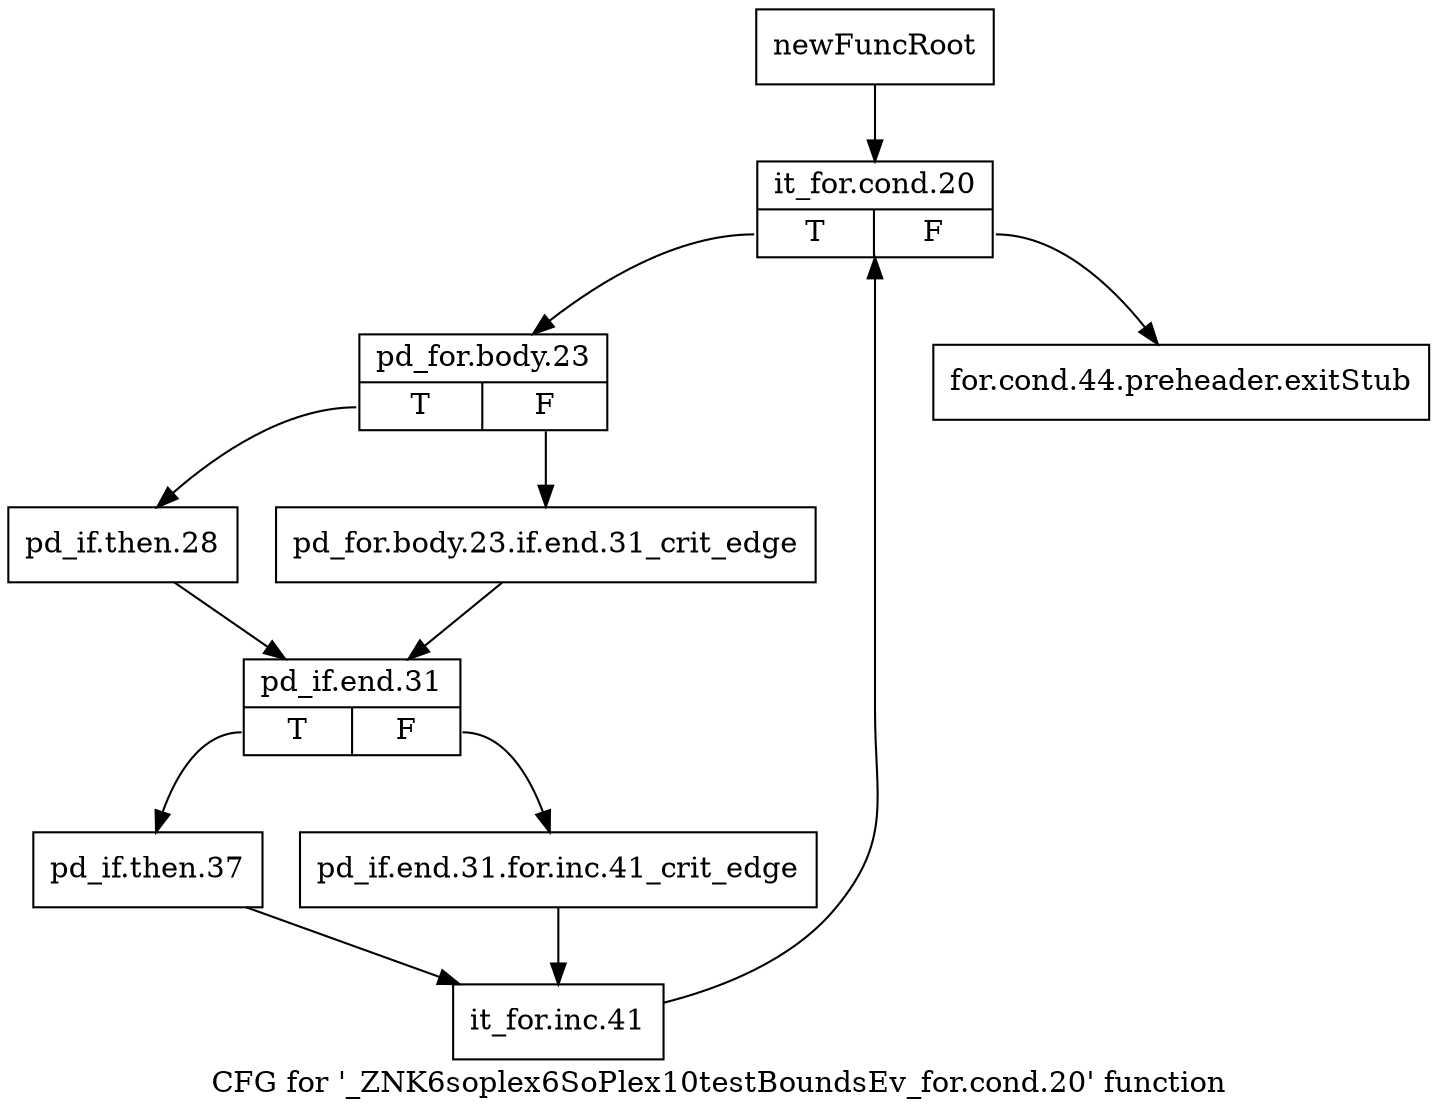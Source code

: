 digraph "CFG for '_ZNK6soplex6SoPlex10testBoundsEv_for.cond.20' function" {
	label="CFG for '_ZNK6soplex6SoPlex10testBoundsEv_for.cond.20' function";

	Node0x2d89f00 [shape=record,label="{newFuncRoot}"];
	Node0x2d89f00 -> Node0x2d89fa0;
	Node0x2d89f50 [shape=record,label="{for.cond.44.preheader.exitStub}"];
	Node0x2d89fa0 [shape=record,label="{it_for.cond.20|{<s0>T|<s1>F}}"];
	Node0x2d89fa0:s0 -> Node0x2d89ff0;
	Node0x2d89fa0:s1 -> Node0x2d89f50;
	Node0x2d89ff0 [shape=record,label="{pd_for.body.23|{<s0>T|<s1>F}}"];
	Node0x2d89ff0:s0 -> Node0x2d8a090;
	Node0x2d89ff0:s1 -> Node0x2d8a040;
	Node0x2d8a040 [shape=record,label="{pd_for.body.23.if.end.31_crit_edge}"];
	Node0x2d8a040 -> Node0x2d8a0e0;
	Node0x2d8a090 [shape=record,label="{pd_if.then.28}"];
	Node0x2d8a090 -> Node0x2d8a0e0;
	Node0x2d8a0e0 [shape=record,label="{pd_if.end.31|{<s0>T|<s1>F}}"];
	Node0x2d8a0e0:s0 -> Node0x2d8a180;
	Node0x2d8a0e0:s1 -> Node0x2d8a130;
	Node0x2d8a130 [shape=record,label="{pd_if.end.31.for.inc.41_crit_edge}"];
	Node0x2d8a130 -> Node0x2d8a1d0;
	Node0x2d8a180 [shape=record,label="{pd_if.then.37}"];
	Node0x2d8a180 -> Node0x2d8a1d0;
	Node0x2d8a1d0 [shape=record,label="{it_for.inc.41}"];
	Node0x2d8a1d0 -> Node0x2d89fa0;
}
